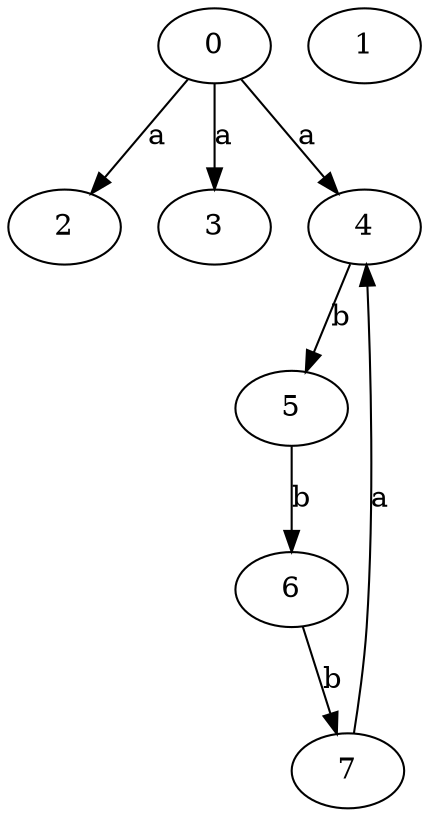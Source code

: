 strict digraph  {
2;
3;
4;
5;
0;
1;
6;
7;
4 -> 5  [label=b];
5 -> 6  [label=b];
0 -> 2  [label=a];
0 -> 3  [label=a];
0 -> 4  [label=a];
6 -> 7  [label=b];
7 -> 4  [label=a];
}

